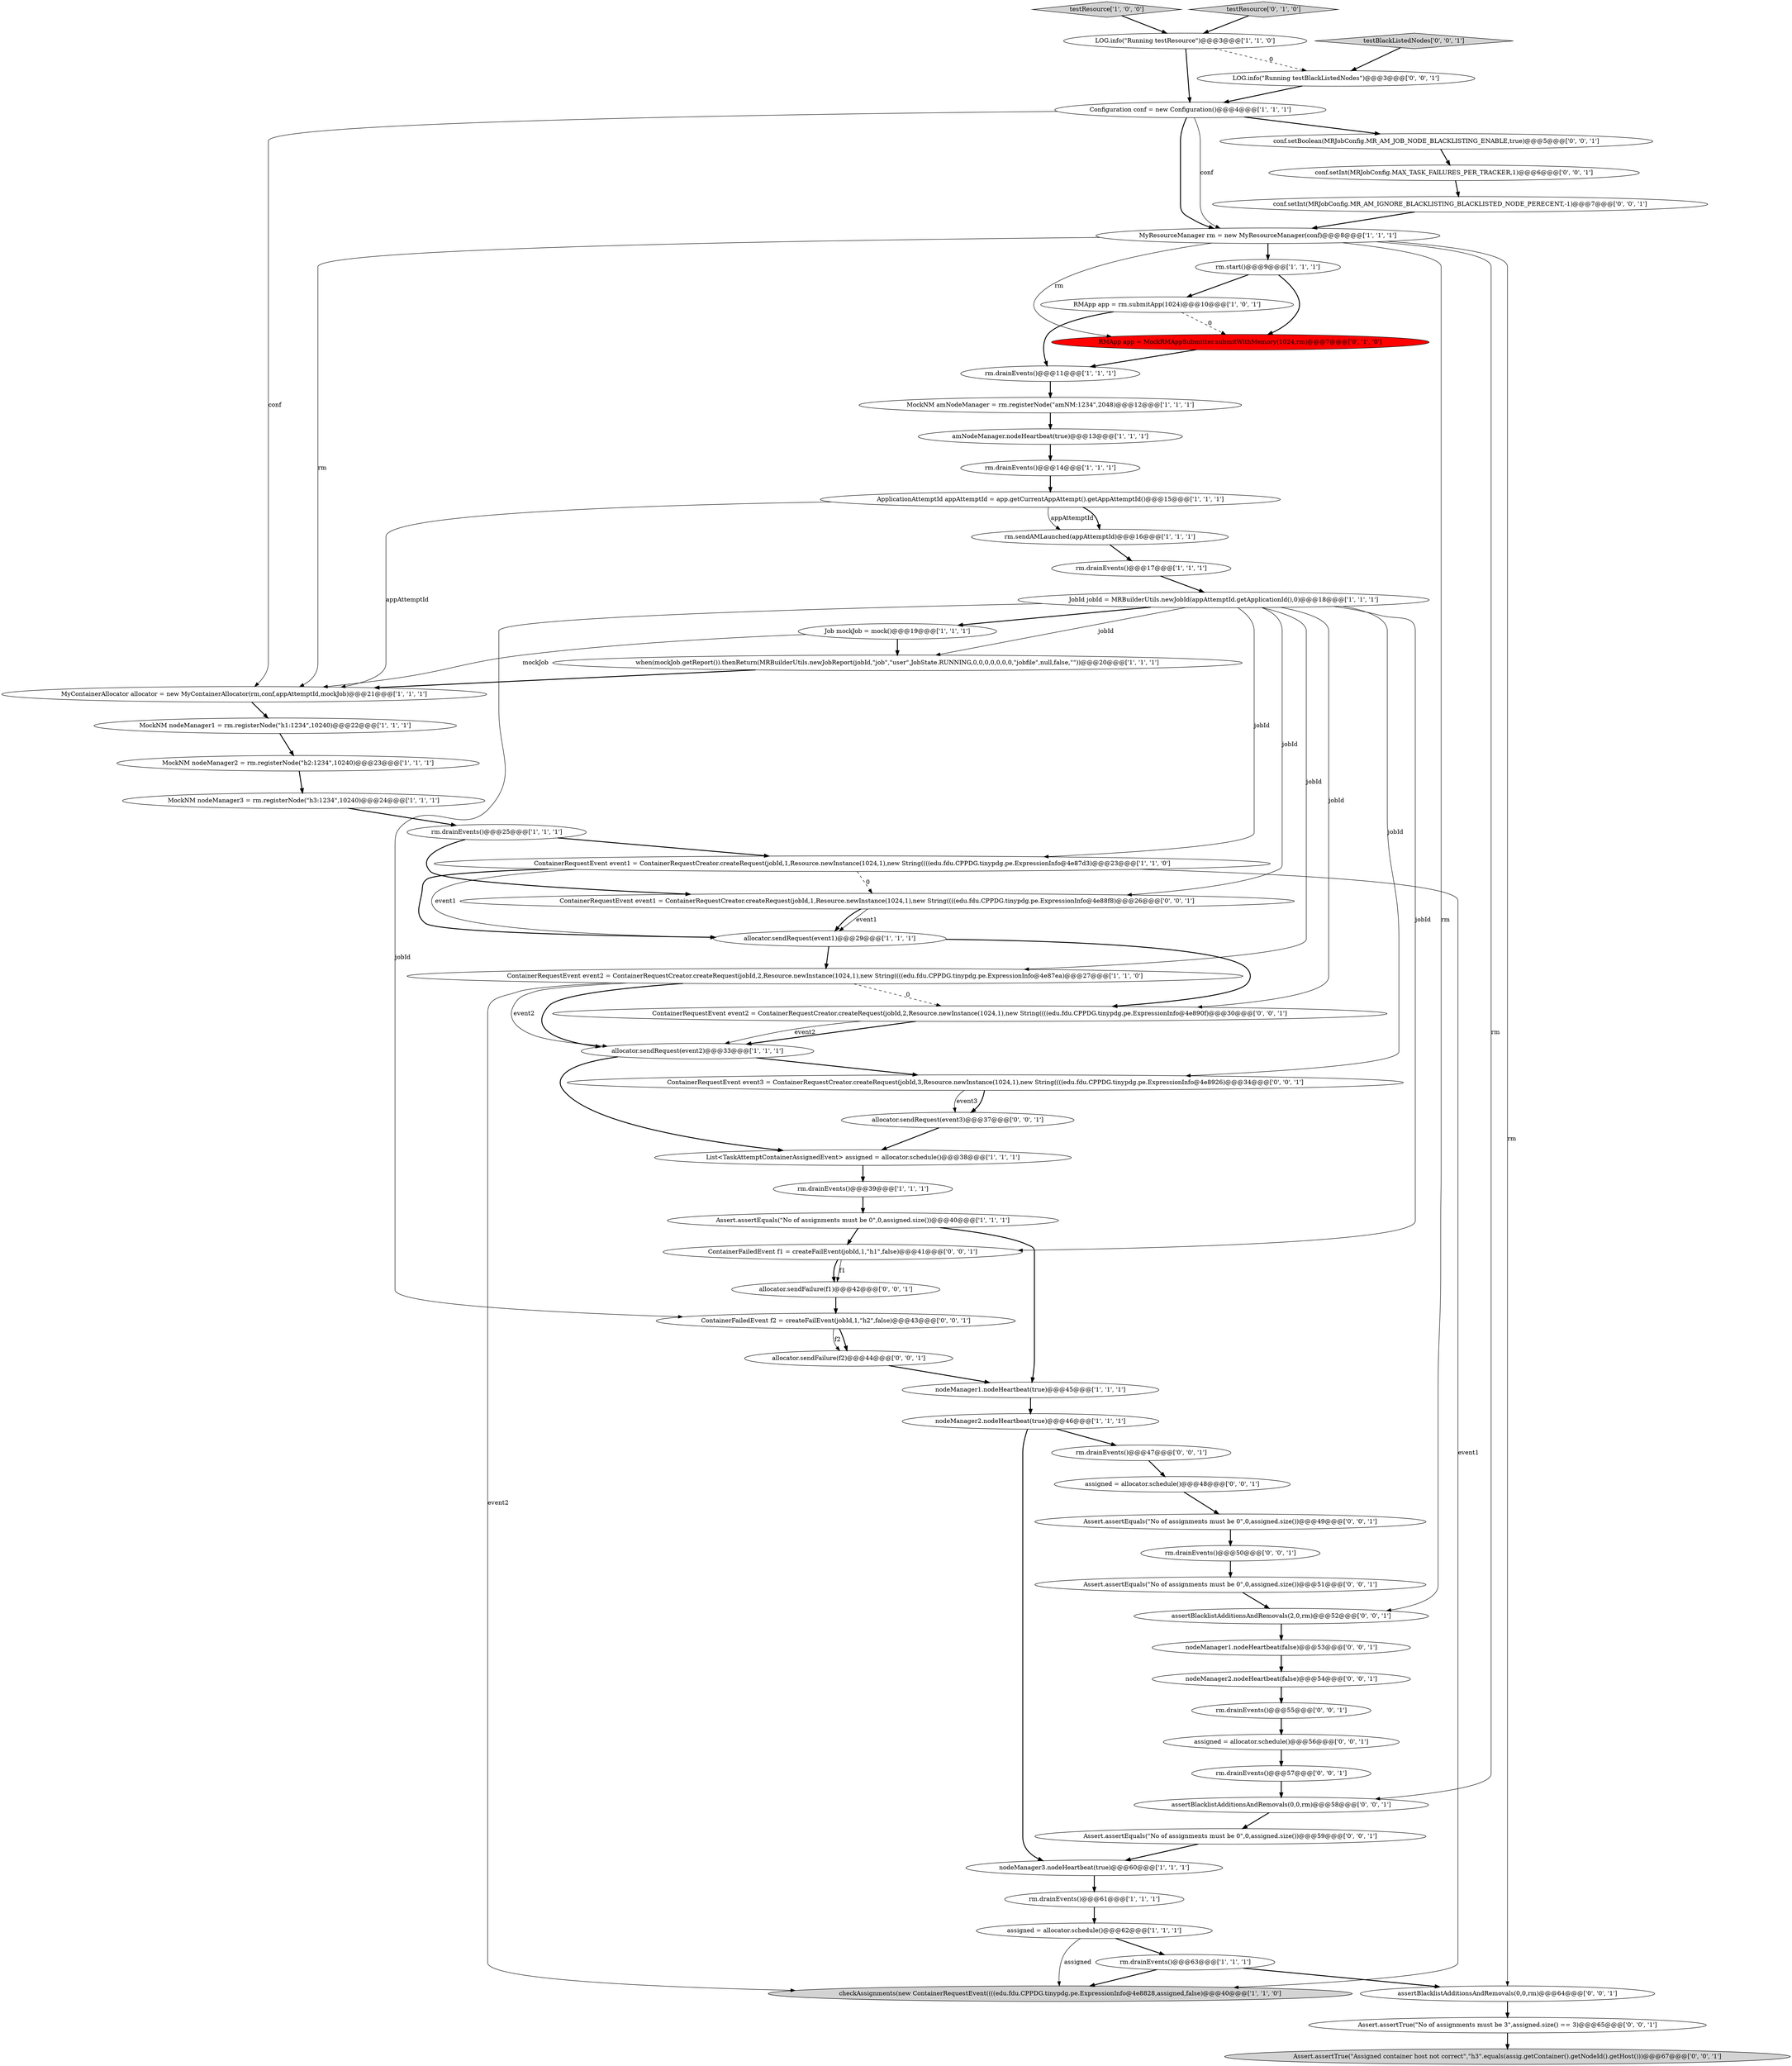 digraph {
10 [style = filled, label = "allocator.sendRequest(event1)@@@29@@@['1', '1', '1']", fillcolor = white, shape = ellipse image = "AAA0AAABBB1BBB"];
13 [style = filled, label = "List<TaskAttemptContainerAssignedEvent> assigned = allocator.schedule()@@@38@@@['1', '1', '1']", fillcolor = white, shape = ellipse image = "AAA0AAABBB1BBB"];
30 [style = filled, label = "ApplicationAttemptId appAttemptId = app.getCurrentAppAttempt().getAppAttemptId()@@@15@@@['1', '1', '1']", fillcolor = white, shape = ellipse image = "AAA0AAABBB1BBB"];
31 [style = filled, label = "rm.drainEvents()@@@17@@@['1', '1', '1']", fillcolor = white, shape = ellipse image = "AAA0AAABBB1BBB"];
61 [style = filled, label = "ContainerFailedEvent f2 = createFailEvent(jobId,1,\"h2\",false)@@@43@@@['0', '0', '1']", fillcolor = white, shape = ellipse image = "AAA0AAABBB3BBB"];
54 [style = filled, label = "conf.setInt(MRJobConfig.MR_AM_IGNORE_BLACKLISTING_BLACKLISTED_NODE_PERECENT,-1)@@@7@@@['0', '0', '1']", fillcolor = white, shape = ellipse image = "AAA0AAABBB3BBB"];
65 [style = filled, label = "assigned = allocator.schedule()@@@48@@@['0', '0', '1']", fillcolor = white, shape = ellipse image = "AAA0AAABBB3BBB"];
1 [style = filled, label = "Job mockJob = mock()@@@19@@@['1', '1', '1']", fillcolor = white, shape = ellipse image = "AAA0AAABBB1BBB"];
4 [style = filled, label = "MockNM nodeManager1 = rm.registerNode(\"h1:1234\",10240)@@@22@@@['1', '1', '1']", fillcolor = white, shape = ellipse image = "AAA0AAABBB1BBB"];
27 [style = filled, label = "nodeManager2.nodeHeartbeat(true)@@@46@@@['1', '1', '1']", fillcolor = white, shape = ellipse image = "AAA0AAABBB1BBB"];
42 [style = filled, label = "allocator.sendRequest(event3)@@@37@@@['0', '0', '1']", fillcolor = white, shape = ellipse image = "AAA0AAABBB3BBB"];
3 [style = filled, label = "RMApp app = rm.submitApp(1024)@@@10@@@['1', '0', '1']", fillcolor = white, shape = ellipse image = "AAA0AAABBB1BBB"];
8 [style = filled, label = "LOG.info(\"Running testResource\")@@@3@@@['1', '1', '0']", fillcolor = white, shape = ellipse image = "AAA0AAABBB1BBB"];
16 [style = filled, label = "rm.drainEvents()@@@63@@@['1', '1', '1']", fillcolor = white, shape = ellipse image = "AAA0AAABBB1BBB"];
60 [style = filled, label = "testBlackListedNodes['0', '0', '1']", fillcolor = lightgray, shape = diamond image = "AAA0AAABBB3BBB"];
56 [style = filled, label = "ContainerFailedEvent f1 = createFailEvent(jobId,1,\"h1\",false)@@@41@@@['0', '0', '1']", fillcolor = white, shape = ellipse image = "AAA0AAABBB3BBB"];
6 [style = filled, label = "rm.drainEvents()@@@39@@@['1', '1', '1']", fillcolor = white, shape = ellipse image = "AAA0AAABBB1BBB"];
19 [style = filled, label = "checkAssignments(new ContainerRequestEvent((((edu.fdu.CPPDG.tinypdg.pe.ExpressionInfo@4e8828,assigned,false)@@@40@@@['1', '1', '0']", fillcolor = lightgray, shape = ellipse image = "AAA0AAABBB1BBB"];
26 [style = filled, label = "ContainerRequestEvent event1 = ContainerRequestCreator.createRequest(jobId,1,Resource.newInstance(1024,1),new String((((edu.fdu.CPPDG.tinypdg.pe.ExpressionInfo@4e87d3)@@@23@@@['1', '1', '0']", fillcolor = white, shape = ellipse image = "AAA0AAABBB1BBB"];
29 [style = filled, label = "rm.drainEvents()@@@25@@@['1', '1', '1']", fillcolor = white, shape = ellipse image = "AAA0AAABBB1BBB"];
55 [style = filled, label = "Assert.assertEquals(\"No of assignments must be 0\",0,assigned.size())@@@51@@@['0', '0', '1']", fillcolor = white, shape = ellipse image = "AAA0AAABBB3BBB"];
57 [style = filled, label = "rm.drainEvents()@@@57@@@['0', '0', '1']", fillcolor = white, shape = ellipse image = "AAA0AAABBB3BBB"];
15 [style = filled, label = "nodeManager3.nodeHeartbeat(true)@@@60@@@['1', '1', '1']", fillcolor = white, shape = ellipse image = "AAA0AAABBB1BBB"];
20 [style = filled, label = "Assert.assertEquals(\"No of assignments must be 0\",0,assigned.size())@@@40@@@['1', '1', '1']", fillcolor = white, shape = ellipse image = "AAA0AAABBB1BBB"];
58 [style = filled, label = "assertBlacklistAdditionsAndRemovals(0,0,rm)@@@58@@@['0', '0', '1']", fillcolor = white, shape = ellipse image = "AAA0AAABBB3BBB"];
43 [style = filled, label = "Assert.assertEquals(\"No of assignments must be 0\",0,assigned.size())@@@49@@@['0', '0', '1']", fillcolor = white, shape = ellipse image = "AAA0AAABBB3BBB"];
38 [style = filled, label = "ContainerRequestEvent event1 = ContainerRequestCreator.createRequest(jobId,1,Resource.newInstance(1024,1),new String((((edu.fdu.CPPDG.tinypdg.pe.ExpressionInfo@4e88f8)@@@26@@@['0', '0', '1']", fillcolor = white, shape = ellipse image = "AAA0AAABBB3BBB"];
32 [style = filled, label = "rm.drainEvents()@@@11@@@['1', '1', '1']", fillcolor = white, shape = ellipse image = "AAA0AAABBB1BBB"];
9 [style = filled, label = "MyContainerAllocator allocator = new MyContainerAllocator(rm,conf,appAttemptId,mockJob)@@@21@@@['1', '1', '1']", fillcolor = white, shape = ellipse image = "AAA0AAABBB1BBB"];
35 [style = filled, label = "RMApp app = MockRMAppSubmitter.submitWithMemory(1024,rm)@@@7@@@['0', '1', '0']", fillcolor = red, shape = ellipse image = "AAA1AAABBB2BBB"];
48 [style = filled, label = "rm.drainEvents()@@@50@@@['0', '0', '1']", fillcolor = white, shape = ellipse image = "AAA0AAABBB3BBB"];
53 [style = filled, label = "nodeManager1.nodeHeartbeat(false)@@@53@@@['0', '0', '1']", fillcolor = white, shape = ellipse image = "AAA0AAABBB3BBB"];
44 [style = filled, label = "Assert.assertTrue(\"Assigned container host not correct\",\"h3\".equals(assig.getContainer().getNodeId().getHost()))@@@67@@@['0', '0', '1']", fillcolor = lightgray, shape = ellipse image = "AAA0AAABBB3BBB"];
59 [style = filled, label = "conf.setInt(MRJobConfig.MAX_TASK_FAILURES_PER_TRACKER,1)@@@6@@@['0', '0', '1']", fillcolor = white, shape = ellipse image = "AAA0AAABBB3BBB"];
45 [style = filled, label = "nodeManager2.nodeHeartbeat(false)@@@54@@@['0', '0', '1']", fillcolor = white, shape = ellipse image = "AAA0AAABBB3BBB"];
63 [style = filled, label = "rm.drainEvents()@@@55@@@['0', '0', '1']", fillcolor = white, shape = ellipse image = "AAA0AAABBB3BBB"];
28 [style = filled, label = "rm.drainEvents()@@@61@@@['1', '1', '1']", fillcolor = white, shape = ellipse image = "AAA0AAABBB1BBB"];
21 [style = filled, label = "assigned = allocator.schedule()@@@62@@@['1', '1', '1']", fillcolor = white, shape = ellipse image = "AAA0AAABBB1BBB"];
11 [style = filled, label = "rm.drainEvents()@@@14@@@['1', '1', '1']", fillcolor = white, shape = ellipse image = "AAA0AAABBB1BBB"];
64 [style = filled, label = "assigned = allocator.schedule()@@@56@@@['0', '0', '1']", fillcolor = white, shape = ellipse image = "AAA0AAABBB3BBB"];
33 [style = filled, label = "MockNM amNodeManager = rm.registerNode(\"amNM:1234\",2048)@@@12@@@['1', '1', '1']", fillcolor = white, shape = ellipse image = "AAA0AAABBB1BBB"];
46 [style = filled, label = "Assert.assertEquals(\"No of assignments must be 0\",0,assigned.size())@@@59@@@['0', '0', '1']", fillcolor = white, shape = ellipse image = "AAA0AAABBB3BBB"];
47 [style = filled, label = "assertBlacklistAdditionsAndRemovals(0,0,rm)@@@64@@@['0', '0', '1']", fillcolor = white, shape = ellipse image = "AAA0AAABBB3BBB"];
0 [style = filled, label = "JobId jobId = MRBuilderUtils.newJobId(appAttemptId.getApplicationId(),0)@@@18@@@['1', '1', '1']", fillcolor = white, shape = ellipse image = "AAA0AAABBB1BBB"];
14 [style = filled, label = "nodeManager1.nodeHeartbeat(true)@@@45@@@['1', '1', '1']", fillcolor = white, shape = ellipse image = "AAA0AAABBB1BBB"];
17 [style = filled, label = "allocator.sendRequest(event2)@@@33@@@['1', '1', '1']", fillcolor = white, shape = ellipse image = "AAA0AAABBB1BBB"];
12 [style = filled, label = "rm.sendAMLaunched(appAttemptId)@@@16@@@['1', '1', '1']", fillcolor = white, shape = ellipse image = "AAA0AAABBB1BBB"];
7 [style = filled, label = "Configuration conf = new Configuration()@@@4@@@['1', '1', '1']", fillcolor = white, shape = ellipse image = "AAA0AAABBB1BBB"];
24 [style = filled, label = "MyResourceManager rm = new MyResourceManager(conf)@@@8@@@['1', '1', '1']", fillcolor = white, shape = ellipse image = "AAA0AAABBB1BBB"];
39 [style = filled, label = "assertBlacklistAdditionsAndRemovals(2,0,rm)@@@52@@@['0', '0', '1']", fillcolor = white, shape = ellipse image = "AAA0AAABBB3BBB"];
51 [style = filled, label = "ContainerRequestEvent event2 = ContainerRequestCreator.createRequest(jobId,2,Resource.newInstance(1024,1),new String((((edu.fdu.CPPDG.tinypdg.pe.ExpressionInfo@4e890f)@@@30@@@['0', '0', '1']", fillcolor = white, shape = ellipse image = "AAA0AAABBB3BBB"];
2 [style = filled, label = "MockNM nodeManager2 = rm.registerNode(\"h2:1234\",10240)@@@23@@@['1', '1', '1']", fillcolor = white, shape = ellipse image = "AAA0AAABBB1BBB"];
49 [style = filled, label = "conf.setBoolean(MRJobConfig.MR_AM_JOB_NODE_BLACKLISTING_ENABLE,true)@@@5@@@['0', '0', '1']", fillcolor = white, shape = ellipse image = "AAA0AAABBB3BBB"];
52 [style = filled, label = "ContainerRequestEvent event3 = ContainerRequestCreator.createRequest(jobId,3,Resource.newInstance(1024,1),new String((((edu.fdu.CPPDG.tinypdg.pe.ExpressionInfo@4e8926)@@@34@@@['0', '0', '1']", fillcolor = white, shape = ellipse image = "AAA0AAABBB3BBB"];
22 [style = filled, label = "rm.start()@@@9@@@['1', '1', '1']", fillcolor = white, shape = ellipse image = "AAA0AAABBB1BBB"];
18 [style = filled, label = "amNodeManager.nodeHeartbeat(true)@@@13@@@['1', '1', '1']", fillcolor = white, shape = ellipse image = "AAA0AAABBB1BBB"];
5 [style = filled, label = "MockNM nodeManager3 = rm.registerNode(\"h3:1234\",10240)@@@24@@@['1', '1', '1']", fillcolor = white, shape = ellipse image = "AAA0AAABBB1BBB"];
37 [style = filled, label = "LOG.info(\"Running testBlackListedNodes\")@@@3@@@['0', '0', '1']", fillcolor = white, shape = ellipse image = "AAA0AAABBB3BBB"];
25 [style = filled, label = "when(mockJob.getReport()).thenReturn(MRBuilderUtils.newJobReport(jobId,\"job\",\"user\",JobState.RUNNING,0,0,0,0,0,0,0,\"jobfile\",null,false,\"\"))@@@20@@@['1', '1', '1']", fillcolor = white, shape = ellipse image = "AAA0AAABBB1BBB"];
50 [style = filled, label = "Assert.assertTrue(\"No of assignments must be 3\",assigned.size() == 3)@@@65@@@['0', '0', '1']", fillcolor = white, shape = ellipse image = "AAA0AAABBB3BBB"];
62 [style = filled, label = "allocator.sendFailure(f1)@@@42@@@['0', '0', '1']", fillcolor = white, shape = ellipse image = "AAA0AAABBB3BBB"];
34 [style = filled, label = "ContainerRequestEvent event2 = ContainerRequestCreator.createRequest(jobId,2,Resource.newInstance(1024,1),new String((((edu.fdu.CPPDG.tinypdg.pe.ExpressionInfo@4e87ea)@@@27@@@['1', '1', '0']", fillcolor = white, shape = ellipse image = "AAA0AAABBB1BBB"];
41 [style = filled, label = "allocator.sendFailure(f2)@@@44@@@['0', '0', '1']", fillcolor = white, shape = ellipse image = "AAA0AAABBB3BBB"];
23 [style = filled, label = "testResource['1', '0', '0']", fillcolor = lightgray, shape = diamond image = "AAA0AAABBB1BBB"];
40 [style = filled, label = "rm.drainEvents()@@@47@@@['0', '0', '1']", fillcolor = white, shape = ellipse image = "AAA0AAABBB3BBB"];
36 [style = filled, label = "testResource['0', '1', '0']", fillcolor = lightgray, shape = diamond image = "AAA0AAABBB2BBB"];
49->59 [style = bold, label=""];
26->38 [style = dashed, label="0"];
26->10 [style = bold, label=""];
46->15 [style = bold, label=""];
50->44 [style = bold, label=""];
62->61 [style = bold, label=""];
57->58 [style = bold, label=""];
7->49 [style = bold, label=""];
30->9 [style = solid, label="appAttemptId"];
27->15 [style = bold, label=""];
34->19 [style = solid, label="event2"];
34->17 [style = solid, label="event2"];
28->21 [style = bold, label=""];
33->18 [style = bold, label=""];
34->17 [style = bold, label=""];
51->17 [style = bold, label=""];
21->16 [style = bold, label=""];
0->25 [style = solid, label="jobId"];
30->12 [style = solid, label="appAttemptId"];
59->54 [style = bold, label=""];
0->61 [style = solid, label="jobId"];
5->29 [style = bold, label=""];
10->51 [style = bold, label=""];
45->63 [style = bold, label=""];
18->11 [style = bold, label=""];
34->51 [style = dashed, label="0"];
0->56 [style = solid, label="jobId"];
56->62 [style = bold, label=""];
20->14 [style = bold, label=""];
4->2 [style = bold, label=""];
23->8 [style = bold, label=""];
16->19 [style = bold, label=""];
29->26 [style = bold, label=""];
7->24 [style = bold, label=""];
52->42 [style = bold, label=""];
10->34 [style = bold, label=""];
51->17 [style = solid, label="event2"];
24->9 [style = solid, label="rm"];
48->55 [style = bold, label=""];
26->10 [style = solid, label="event1"];
24->58 [style = solid, label="rm"];
58->46 [style = bold, label=""];
29->38 [style = bold, label=""];
40->65 [style = bold, label=""];
64->57 [style = bold, label=""];
11->30 [style = bold, label=""];
12->31 [style = bold, label=""];
26->19 [style = solid, label="event1"];
7->9 [style = solid, label="conf"];
17->52 [style = bold, label=""];
61->41 [style = bold, label=""];
60->37 [style = bold, label=""];
0->52 [style = solid, label="jobId"];
3->35 [style = dashed, label="0"];
7->24 [style = solid, label="conf"];
52->42 [style = solid, label="event3"];
31->0 [style = bold, label=""];
25->9 [style = bold, label=""];
21->19 [style = solid, label="assigned"];
35->32 [style = bold, label=""];
55->39 [style = bold, label=""];
39->53 [style = bold, label=""];
32->33 [style = bold, label=""];
37->7 [style = bold, label=""];
47->50 [style = bold, label=""];
6->20 [style = bold, label=""];
54->24 [style = bold, label=""];
30->12 [style = bold, label=""];
0->26 [style = solid, label="jobId"];
15->28 [style = bold, label=""];
0->1 [style = bold, label=""];
24->39 [style = solid, label="rm"];
36->8 [style = bold, label=""];
17->13 [style = bold, label=""];
14->27 [style = bold, label=""];
13->6 [style = bold, label=""];
22->35 [style = bold, label=""];
1->25 [style = bold, label=""];
41->14 [style = bold, label=""];
2->5 [style = bold, label=""];
38->10 [style = solid, label="event1"];
8->37 [style = dashed, label="0"];
42->13 [style = bold, label=""];
20->56 [style = bold, label=""];
38->10 [style = bold, label=""];
0->34 [style = solid, label="jobId"];
63->64 [style = bold, label=""];
16->47 [style = bold, label=""];
65->43 [style = bold, label=""];
9->4 [style = bold, label=""];
43->48 [style = bold, label=""];
61->41 [style = solid, label="f2"];
24->22 [style = bold, label=""];
8->7 [style = bold, label=""];
22->3 [style = bold, label=""];
0->38 [style = solid, label="jobId"];
0->51 [style = solid, label="jobId"];
24->35 [style = solid, label="rm"];
24->47 [style = solid, label="rm"];
56->62 [style = solid, label="f1"];
27->40 [style = bold, label=""];
3->32 [style = bold, label=""];
53->45 [style = bold, label=""];
1->9 [style = solid, label="mockJob"];
}
